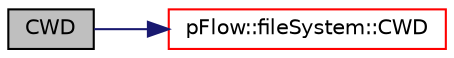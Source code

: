 digraph "CWD"
{
 // LATEX_PDF_SIZE
  edge [fontname="Helvetica",fontsize="10",labelfontname="Helvetica",labelfontsize="10"];
  node [fontname="Helvetica",fontsize="10",shape=record];
  rankdir="LR";
  Node1 [label="CWD",height=0.2,width=0.4,color="black", fillcolor="grey75", style="filled", fontcolor="black",tooltip="Free function to reture current working directory."];
  Node1 -> Node2 [color="midnightblue",fontsize="10",style="solid",fontname="Helvetica"];
  Node2 [label="pFlow::fileSystem::CWD",height=0.2,width=0.4,color="red", fillcolor="white", style="filled",URL="$classpFlow_1_1fileSystem.html#ae786060b60772fb23941d9f391bf6835",tooltip="return current working directory"];
}
